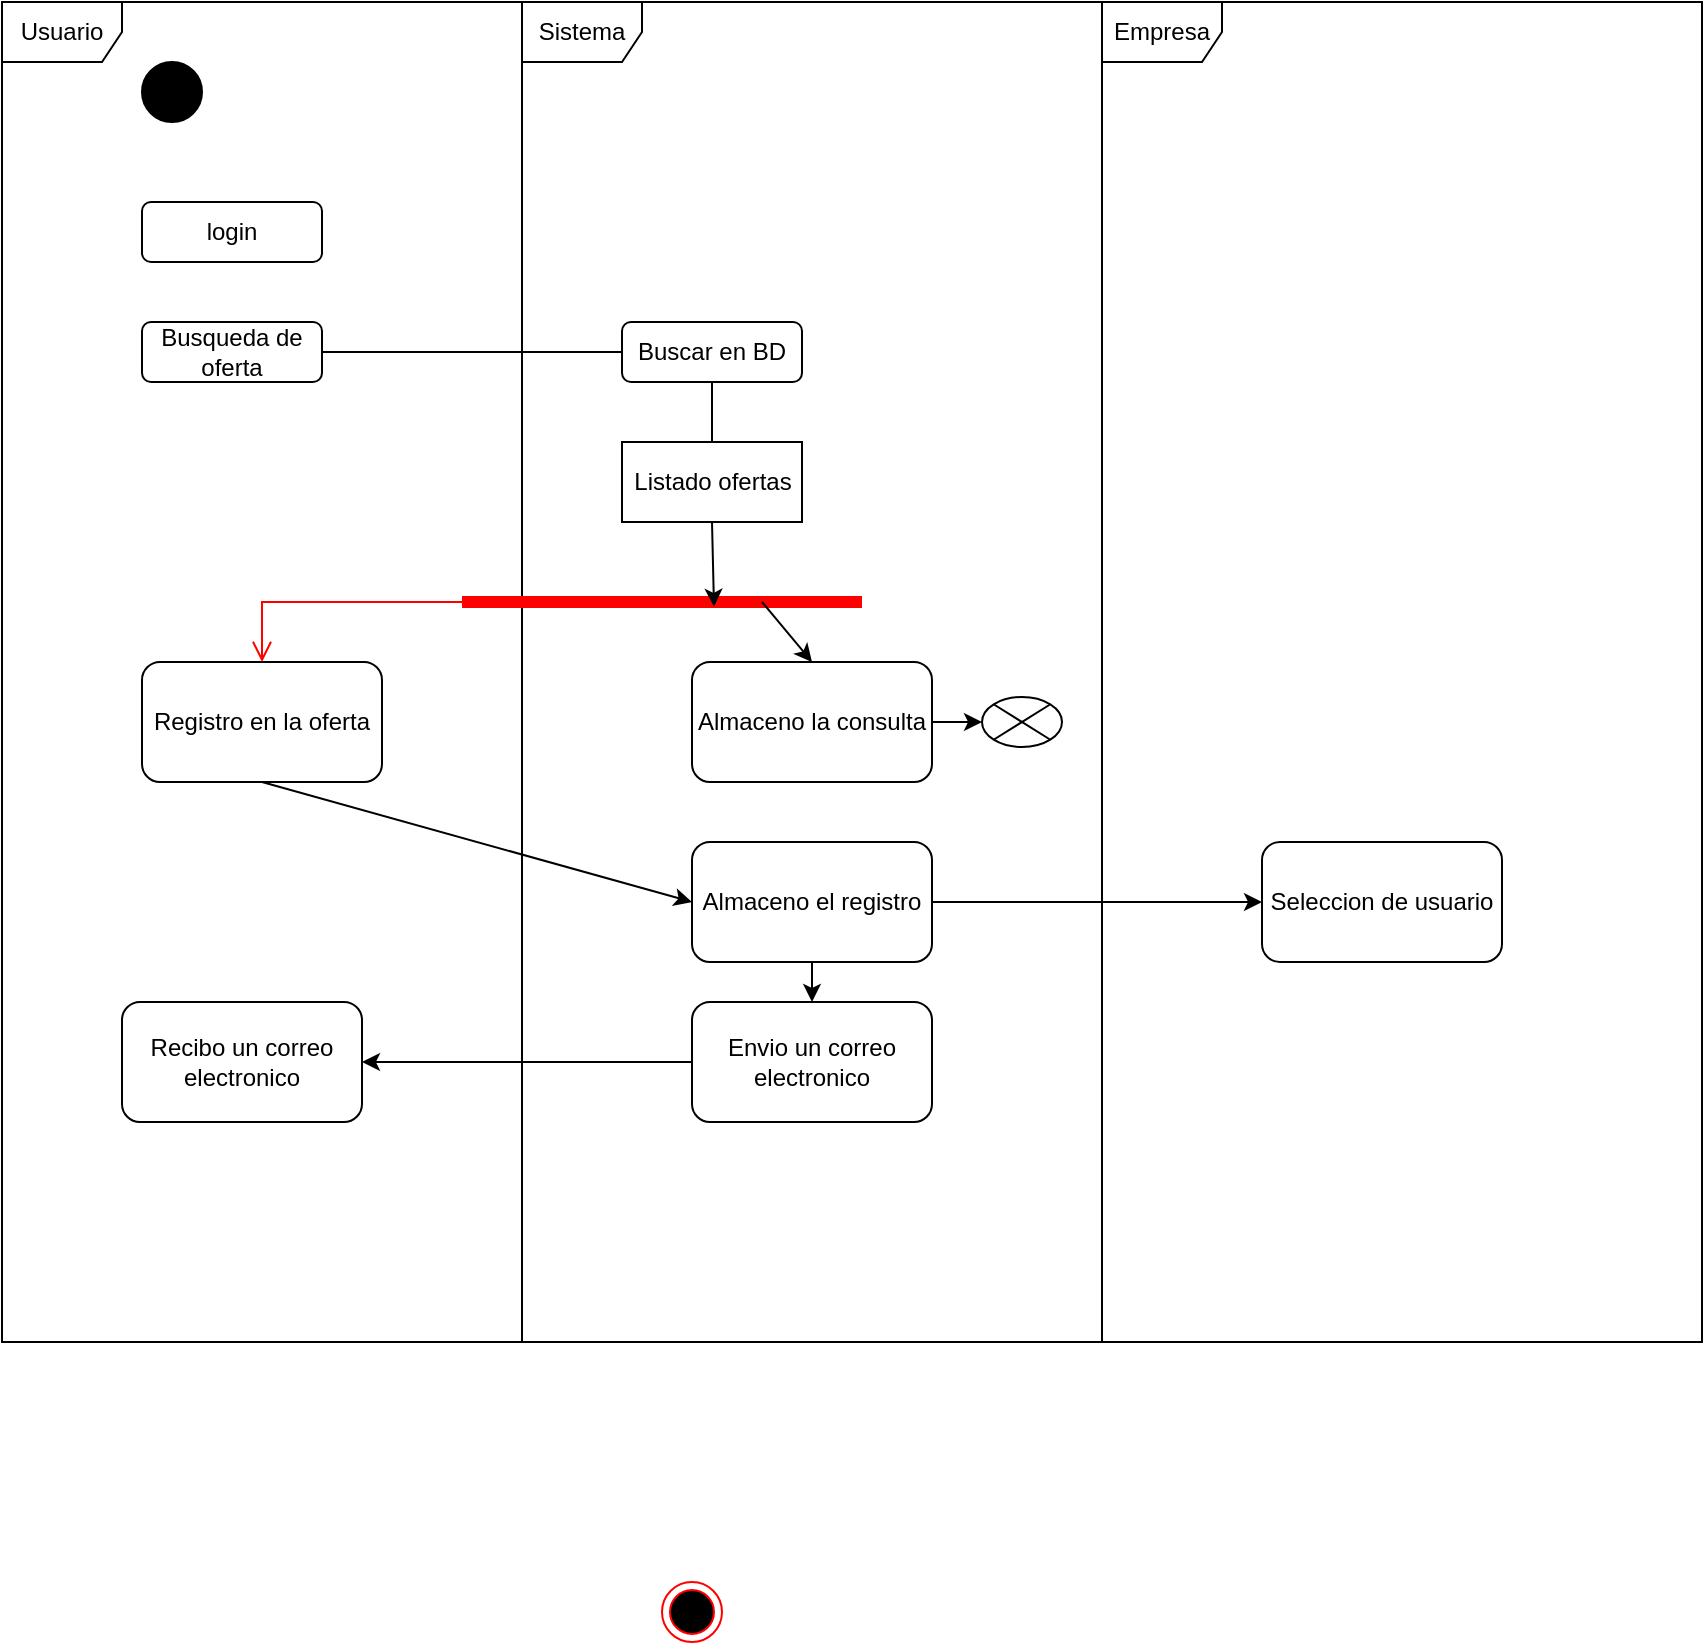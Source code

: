 <mxfile version="16.6.5" type="github">
  <diagram id="6nH9EAd7ba0K6525fX5R" name="Page-1">
    <mxGraphModel dx="1038" dy="1716" grid="1" gridSize="10" guides="1" tooltips="1" connect="1" arrows="1" fold="1" page="1" pageScale="1" pageWidth="827" pageHeight="1169" math="0" shadow="0">
      <root>
        <mxCell id="0" />
        <mxCell id="1" parent="0" />
        <mxCell id="D86p9w4mNQFkNCMdPLSt-3" value="Usuario" style="shape=umlFrame;whiteSpace=wrap;html=1;" vertex="1" parent="1">
          <mxGeometry x="30" y="-30" width="260" height="670" as="geometry" />
        </mxCell>
        <mxCell id="D86p9w4mNQFkNCMdPLSt-1" value="" style="ellipse;html=1;shape=endState;fillColor=#000000;strokeColor=#ff0000;" vertex="1" parent="1">
          <mxGeometry x="360" y="760" width="30" height="30" as="geometry" />
        </mxCell>
        <mxCell id="D86p9w4mNQFkNCMdPLSt-4" value="Sistema" style="shape=umlFrame;whiteSpace=wrap;html=1;" vertex="1" parent="1">
          <mxGeometry x="290" y="-30" width="290" height="670" as="geometry" />
        </mxCell>
        <mxCell id="D86p9w4mNQFkNCMdPLSt-5" value="Empresa" style="shape=umlFrame;whiteSpace=wrap;html=1;" vertex="1" parent="1">
          <mxGeometry x="580" y="-30" width="300" height="670" as="geometry" />
        </mxCell>
        <mxCell id="D86p9w4mNQFkNCMdPLSt-6" value="login" style="rounded=1;whiteSpace=wrap;html=1;" vertex="1" parent="1">
          <mxGeometry x="100" y="70" width="90" height="30" as="geometry" />
        </mxCell>
        <mxCell id="D86p9w4mNQFkNCMdPLSt-7" value="" style="ellipse;whiteSpace=wrap;html=1;aspect=fixed;fillColor=#000000;" vertex="1" parent="1">
          <mxGeometry x="100" width="30" height="30" as="geometry" />
        </mxCell>
        <mxCell id="D86p9w4mNQFkNCMdPLSt-8" value="Busqueda de oferta" style="rounded=1;whiteSpace=wrap;html=1;fillColor=#FFFFFF;" vertex="1" parent="1">
          <mxGeometry x="100" y="130" width="90" height="30" as="geometry" />
        </mxCell>
        <mxCell id="D86p9w4mNQFkNCMdPLSt-9" value="" style="endArrow=none;html=1;rounded=0;exitX=1;exitY=0.5;exitDx=0;exitDy=0;entryX=0;entryY=0.5;entryDx=0;entryDy=0;" edge="1" parent="1" source="D86p9w4mNQFkNCMdPLSt-8" target="D86p9w4mNQFkNCMdPLSt-10">
          <mxGeometry width="50" height="50" relative="1" as="geometry">
            <mxPoint x="390" y="130" as="sourcePoint" />
            <mxPoint x="240" y="170" as="targetPoint" />
          </mxGeometry>
        </mxCell>
        <mxCell id="D86p9w4mNQFkNCMdPLSt-10" value="Buscar en BD" style="rounded=1;whiteSpace=wrap;html=1;fillColor=#FFFFFF;" vertex="1" parent="1">
          <mxGeometry x="340" y="130" width="90" height="30" as="geometry" />
        </mxCell>
        <mxCell id="D86p9w4mNQFkNCMdPLSt-12" value="" style="endArrow=none;html=1;rounded=0;exitX=0.5;exitY=1;exitDx=0;exitDy=0;entryX=0.5;entryY=0;entryDx=0;entryDy=0;" edge="1" parent="1" source="D86p9w4mNQFkNCMdPLSt-10">
          <mxGeometry width="50" height="50" relative="1" as="geometry">
            <mxPoint x="390" y="120" as="sourcePoint" />
            <mxPoint x="385" y="190" as="targetPoint" />
          </mxGeometry>
        </mxCell>
        <mxCell id="D86p9w4mNQFkNCMdPLSt-13" value="Listado ofertas" style="html=1;fillColor=#FFFFFF;" vertex="1" parent="1">
          <mxGeometry x="340" y="190" width="90" height="40" as="geometry" />
        </mxCell>
        <mxCell id="D86p9w4mNQFkNCMdPLSt-15" value="" style="shape=line;html=1;strokeWidth=6;strokeColor=#ff0000;fillColor=#FFFFFF;" vertex="1" parent="1">
          <mxGeometry x="260" y="265" width="200" height="10" as="geometry" />
        </mxCell>
        <mxCell id="D86p9w4mNQFkNCMdPLSt-16" value="" style="edgeStyle=orthogonalEdgeStyle;html=1;verticalAlign=bottom;endArrow=open;endSize=8;strokeColor=#ff0000;rounded=0;entryX=0.5;entryY=0;entryDx=0;entryDy=0;" edge="1" source="D86p9w4mNQFkNCMdPLSt-15" parent="1" target="D86p9w4mNQFkNCMdPLSt-17">
          <mxGeometry relative="1" as="geometry">
            <mxPoint x="360" y="345" as="targetPoint" />
            <Array as="points" />
          </mxGeometry>
        </mxCell>
        <mxCell id="D86p9w4mNQFkNCMdPLSt-17" value="Registro en la oferta" style="rounded=1;whiteSpace=wrap;html=1;fillColor=#FFFFFF;" vertex="1" parent="1">
          <mxGeometry x="100" y="300" width="120" height="60" as="geometry" />
        </mxCell>
        <mxCell id="D86p9w4mNQFkNCMdPLSt-18" value="Almaceno la consulta" style="rounded=1;whiteSpace=wrap;html=1;fillColor=#FFFFFF;" vertex="1" parent="1">
          <mxGeometry x="375" y="300" width="120" height="60" as="geometry" />
        </mxCell>
        <mxCell id="D86p9w4mNQFkNCMdPLSt-22" value="" style="endArrow=classic;html=1;rounded=0;exitX=0.75;exitY=0.5;exitDx=0;exitDy=0;exitPerimeter=0;entryX=0.5;entryY=0;entryDx=0;entryDy=0;" edge="1" parent="1" source="D86p9w4mNQFkNCMdPLSt-15" target="D86p9w4mNQFkNCMdPLSt-18">
          <mxGeometry width="50" height="50" relative="1" as="geometry">
            <mxPoint x="390" y="410" as="sourcePoint" />
            <mxPoint x="440" y="360" as="targetPoint" />
          </mxGeometry>
        </mxCell>
        <mxCell id="D86p9w4mNQFkNCMdPLSt-23" value="Almaceno el registro" style="rounded=1;whiteSpace=wrap;html=1;fillColor=#FFFFFF;" vertex="1" parent="1">
          <mxGeometry x="375" y="390" width="120" height="60" as="geometry" />
        </mxCell>
        <mxCell id="D86p9w4mNQFkNCMdPLSt-24" value="" style="endArrow=classic;html=1;rounded=0;entryX=0;entryY=0.5;entryDx=0;entryDy=0;exitX=0.5;exitY=1;exitDx=0;exitDy=0;" edge="1" parent="1" source="D86p9w4mNQFkNCMdPLSt-17" target="D86p9w4mNQFkNCMdPLSt-23">
          <mxGeometry width="50" height="50" relative="1" as="geometry">
            <mxPoint x="390" y="410" as="sourcePoint" />
            <mxPoint x="440" y="360" as="targetPoint" />
          </mxGeometry>
        </mxCell>
        <mxCell id="D86p9w4mNQFkNCMdPLSt-25" value="Envio un correo electronico" style="rounded=1;whiteSpace=wrap;html=1;fillColor=#FFFFFF;" vertex="1" parent="1">
          <mxGeometry x="375" y="470" width="120" height="60" as="geometry" />
        </mxCell>
        <mxCell id="D86p9w4mNQFkNCMdPLSt-26" value="" style="endArrow=classic;html=1;rounded=0;exitX=0.5;exitY=1;exitDx=0;exitDy=0;entryX=0.5;entryY=0;entryDx=0;entryDy=0;" edge="1" parent="1" source="D86p9w4mNQFkNCMdPLSt-23" target="D86p9w4mNQFkNCMdPLSt-25">
          <mxGeometry width="50" height="50" relative="1" as="geometry">
            <mxPoint x="390" y="400" as="sourcePoint" />
            <mxPoint x="440" y="350" as="targetPoint" />
          </mxGeometry>
        </mxCell>
        <mxCell id="D86p9w4mNQFkNCMdPLSt-27" value="" style="endArrow=classic;html=1;rounded=0;exitX=0;exitY=0.5;exitDx=0;exitDy=0;" edge="1" parent="1" source="D86p9w4mNQFkNCMdPLSt-25" target="D86p9w4mNQFkNCMdPLSt-28">
          <mxGeometry width="50" height="50" relative="1" as="geometry">
            <mxPoint x="390" y="400" as="sourcePoint" />
            <mxPoint x="440" y="350" as="targetPoint" />
          </mxGeometry>
        </mxCell>
        <mxCell id="D86p9w4mNQFkNCMdPLSt-28" value="Recibo un correo electronico" style="rounded=1;whiteSpace=wrap;html=1;fillColor=#FFFFFF;" vertex="1" parent="1">
          <mxGeometry x="90" y="470" width="120" height="60" as="geometry" />
        </mxCell>
        <mxCell id="D86p9w4mNQFkNCMdPLSt-29" value="Seleccion de usuario" style="rounded=1;whiteSpace=wrap;html=1;fillColor=#FFFFFF;" vertex="1" parent="1">
          <mxGeometry x="660" y="390" width="120" height="60" as="geometry" />
        </mxCell>
        <mxCell id="D86p9w4mNQFkNCMdPLSt-30" value="" style="endArrow=classic;html=1;rounded=0;exitX=1;exitY=0.5;exitDx=0;exitDy=0;entryX=0;entryY=0.5;entryDx=0;entryDy=0;" edge="1" parent="1" source="D86p9w4mNQFkNCMdPLSt-23" target="D86p9w4mNQFkNCMdPLSt-29">
          <mxGeometry width="50" height="50" relative="1" as="geometry">
            <mxPoint x="500" y="450" as="sourcePoint" />
            <mxPoint x="550" y="400" as="targetPoint" />
          </mxGeometry>
        </mxCell>
        <mxCell id="D86p9w4mNQFkNCMdPLSt-31" value="" style="shape=sumEllipse;perimeter=ellipsePerimeter;whiteSpace=wrap;html=1;backgroundOutline=1;fillColor=#FFFFFF;" vertex="1" parent="1">
          <mxGeometry x="520" y="317.5" width="40" height="25" as="geometry" />
        </mxCell>
        <mxCell id="D86p9w4mNQFkNCMdPLSt-32" value="" style="endArrow=classic;html=1;rounded=0;exitX=1;exitY=0.5;exitDx=0;exitDy=0;entryX=0;entryY=0.5;entryDx=0;entryDy=0;" edge="1" parent="1" source="D86p9w4mNQFkNCMdPLSt-18" target="D86p9w4mNQFkNCMdPLSt-31">
          <mxGeometry width="50" height="50" relative="1" as="geometry">
            <mxPoint x="390" y="390" as="sourcePoint" />
            <mxPoint x="440" y="340" as="targetPoint" />
          </mxGeometry>
        </mxCell>
        <mxCell id="D86p9w4mNQFkNCMdPLSt-33" value="" style="endArrow=classic;html=1;rounded=0;exitX=0.5;exitY=1;exitDx=0;exitDy=0;entryX=0.63;entryY=0.74;entryDx=0;entryDy=0;entryPerimeter=0;" edge="1" parent="1" source="D86p9w4mNQFkNCMdPLSt-13" target="D86p9w4mNQFkNCMdPLSt-15">
          <mxGeometry width="50" height="50" relative="1" as="geometry">
            <mxPoint x="360" y="270" as="sourcePoint" />
            <mxPoint x="410" y="220" as="targetPoint" />
          </mxGeometry>
        </mxCell>
      </root>
    </mxGraphModel>
  </diagram>
</mxfile>
